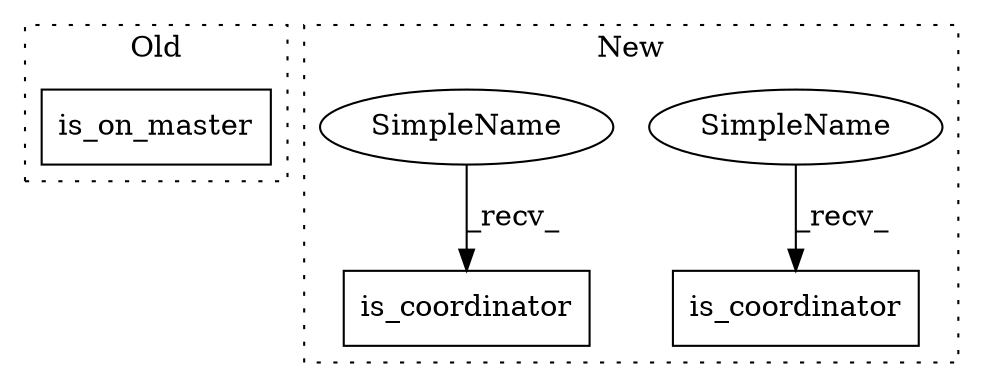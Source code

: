 digraph G {
subgraph cluster0 {
1 [label="is_on_master" a="32" s="15451" l="14" shape="box"];
label = "Old";
style="dotted";
}
subgraph cluster1 {
2 [label="is_coordinator" a="32" s="10645" l="16" shape="box"];
3 [label="is_coordinator" a="32" s="11523" l="16" shape="box"];
4 [label="SimpleName" a="42" s="11518" l="4" shape="ellipse"];
5 [label="SimpleName" a="42" s="10640" l="4" shape="ellipse"];
label = "New";
style="dotted";
}
4 -> 3 [label="_recv_"];
5 -> 2 [label="_recv_"];
}